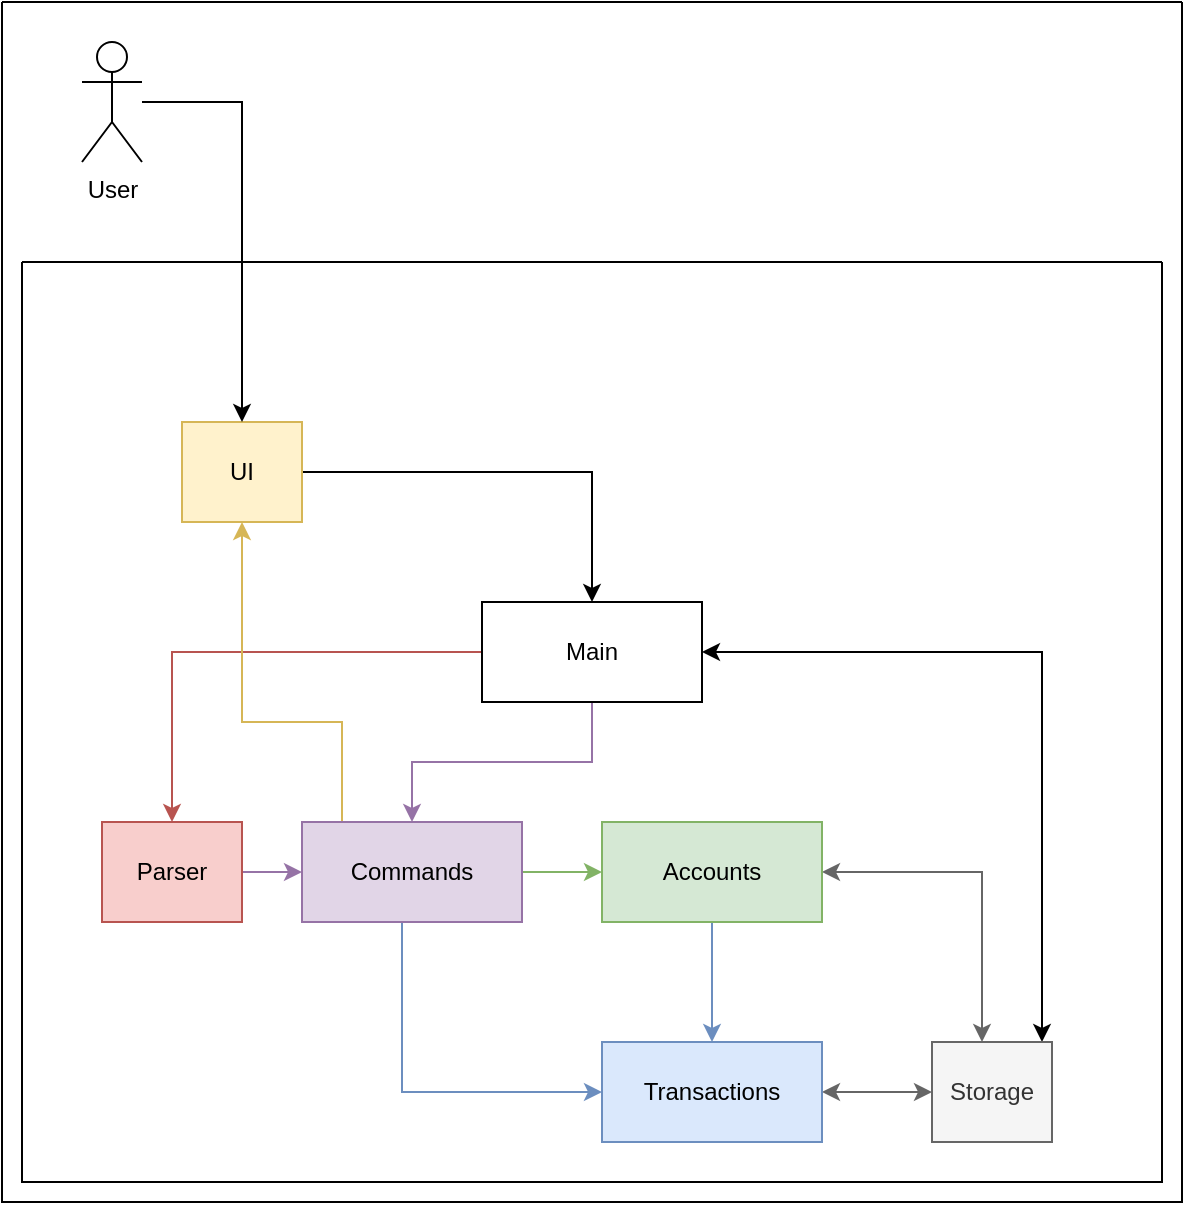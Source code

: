 <mxfile version="21.0.8" type="device"><diagram id="C5RBs43oDa-KdzZeNtuy" name="Page-1"><mxGraphModel dx="1244" dy="700" grid="1" gridSize="10" guides="1" tooltips="1" connect="1" arrows="1" fold="1" page="1" pageScale="1" pageWidth="827" pageHeight="1169" math="0" shadow="0"><root><mxCell id="WIyWlLk6GJQsqaUBKTNV-0"/><mxCell id="WIyWlLk6GJQsqaUBKTNV-1" parent="WIyWlLk6GJQsqaUBKTNV-0"/><mxCell id="FBQQCCu9KdJlfKohbN5o-3" value="" style="swimlane;startSize=0;" vertex="1" parent="WIyWlLk6GJQsqaUBKTNV-1"><mxGeometry x="170" y="260" width="570" height="460" as="geometry"/></mxCell><mxCell id="FBQQCCu9KdJlfKohbN5o-16" style="edgeStyle=orthogonalEdgeStyle;rounded=0;orthogonalLoop=1;jettySize=auto;html=1;fillColor=#e1d5e7;strokeColor=#9673a6;" edge="1" parent="FBQQCCu9KdJlfKohbN5o-3" source="FBQQCCu9KdJlfKohbN5o-4" target="FBQQCCu9KdJlfKohbN5o-13"><mxGeometry relative="1" as="geometry"/></mxCell><mxCell id="FBQQCCu9KdJlfKohbN5o-18" style="edgeStyle=orthogonalEdgeStyle;rounded=0;orthogonalLoop=1;jettySize=auto;html=1;fillColor=#f8cecc;strokeColor=#b85450;" edge="1" parent="FBQQCCu9KdJlfKohbN5o-3" source="FBQQCCu9KdJlfKohbN5o-4" target="FBQQCCu9KdJlfKohbN5o-12"><mxGeometry relative="1" as="geometry"/></mxCell><mxCell id="FBQQCCu9KdJlfKohbN5o-4" value="Main" style="html=1;whiteSpace=wrap;" vertex="1" parent="FBQQCCu9KdJlfKohbN5o-3"><mxGeometry x="230" y="170" width="110" height="50" as="geometry"/></mxCell><mxCell id="FBQQCCu9KdJlfKohbN5o-19" style="edgeStyle=orthogonalEdgeStyle;rounded=0;orthogonalLoop=1;jettySize=auto;html=1;" edge="1" parent="FBQQCCu9KdJlfKohbN5o-3" source="FBQQCCu9KdJlfKohbN5o-7" target="FBQQCCu9KdJlfKohbN5o-4"><mxGeometry relative="1" as="geometry"/></mxCell><mxCell id="FBQQCCu9KdJlfKohbN5o-7" value="UI" style="html=1;whiteSpace=wrap;fillColor=#fff2cc;strokeColor=#d6b656;" vertex="1" parent="FBQQCCu9KdJlfKohbN5o-3"><mxGeometry x="80" y="80" width="60" height="50" as="geometry"/></mxCell><mxCell id="FBQQCCu9KdJlfKohbN5o-22" style="edgeStyle=orthogonalEdgeStyle;rounded=0;orthogonalLoop=1;jettySize=auto;html=1;entryX=1;entryY=0.5;entryDx=0;entryDy=0;startArrow=classic;startFill=1;fillColor=#f5f5f5;strokeColor=#666666;" edge="1" parent="FBQQCCu9KdJlfKohbN5o-3" source="FBQQCCu9KdJlfKohbN5o-11" target="FBQQCCu9KdJlfKohbN5o-14"><mxGeometry relative="1" as="geometry"/></mxCell><mxCell id="FBQQCCu9KdJlfKohbN5o-24" style="edgeStyle=orthogonalEdgeStyle;rounded=0;orthogonalLoop=1;jettySize=auto;html=1;entryX=1;entryY=0.5;entryDx=0;entryDy=0;startArrow=classic;startFill=1;" edge="1" parent="FBQQCCu9KdJlfKohbN5o-3" source="FBQQCCu9KdJlfKohbN5o-11" target="FBQQCCu9KdJlfKohbN5o-4"><mxGeometry relative="1" as="geometry"><Array as="points"><mxPoint x="510" y="195"/></Array></mxGeometry></mxCell><mxCell id="FBQQCCu9KdJlfKohbN5o-29" style="edgeStyle=orthogonalEdgeStyle;rounded=0;orthogonalLoop=1;jettySize=auto;html=1;entryX=1;entryY=0.5;entryDx=0;entryDy=0;startArrow=classic;startFill=1;fillColor=#f5f5f5;strokeColor=#666666;" edge="1" parent="FBQQCCu9KdJlfKohbN5o-3" source="FBQQCCu9KdJlfKohbN5o-11" target="FBQQCCu9KdJlfKohbN5o-15"><mxGeometry relative="1" as="geometry"><Array as="points"><mxPoint x="480" y="305"/></Array></mxGeometry></mxCell><mxCell id="FBQQCCu9KdJlfKohbN5o-11" value="Storage" style="html=1;whiteSpace=wrap;fillColor=#f5f5f5;fontColor=#333333;strokeColor=#666666;" vertex="1" parent="FBQQCCu9KdJlfKohbN5o-3"><mxGeometry x="455" y="390" width="60" height="50" as="geometry"/></mxCell><mxCell id="FBQQCCu9KdJlfKohbN5o-17" style="edgeStyle=orthogonalEdgeStyle;rounded=0;orthogonalLoop=1;jettySize=auto;html=1;fillColor=#e1d5e7;strokeColor=#9673a6;" edge="1" parent="FBQQCCu9KdJlfKohbN5o-3" source="FBQQCCu9KdJlfKohbN5o-12" target="FBQQCCu9KdJlfKohbN5o-13"><mxGeometry relative="1" as="geometry"/></mxCell><mxCell id="FBQQCCu9KdJlfKohbN5o-12" value="Parser" style="html=1;whiteSpace=wrap;fillColor=#f8cecc;strokeColor=#b85450;" vertex="1" parent="FBQQCCu9KdJlfKohbN5o-3"><mxGeometry x="40" y="280" width="70" height="50" as="geometry"/></mxCell><mxCell id="FBQQCCu9KdJlfKohbN5o-21" style="edgeStyle=orthogonalEdgeStyle;rounded=0;orthogonalLoop=1;jettySize=auto;html=1;fillColor=#d5e8d4;strokeColor=#82b366;" edge="1" parent="FBQQCCu9KdJlfKohbN5o-3" source="FBQQCCu9KdJlfKohbN5o-13" target="FBQQCCu9KdJlfKohbN5o-15"><mxGeometry relative="1" as="geometry"/></mxCell><mxCell id="FBQQCCu9KdJlfKohbN5o-31" style="edgeStyle=orthogonalEdgeStyle;rounded=0;orthogonalLoop=1;jettySize=auto;html=1;entryX=0;entryY=0.5;entryDx=0;entryDy=0;fillColor=#dae8fc;strokeColor=#6c8ebf;" edge="1" parent="FBQQCCu9KdJlfKohbN5o-3" source="FBQQCCu9KdJlfKohbN5o-13" target="FBQQCCu9KdJlfKohbN5o-14"><mxGeometry relative="1" as="geometry"><Array as="points"><mxPoint x="190" y="415"/></Array></mxGeometry></mxCell><mxCell id="FBQQCCu9KdJlfKohbN5o-33" style="edgeStyle=orthogonalEdgeStyle;rounded=0;orthogonalLoop=1;jettySize=auto;html=1;entryX=0.5;entryY=1;entryDx=0;entryDy=0;fillColor=#fff2cc;strokeColor=#d6b656;" edge="1" parent="FBQQCCu9KdJlfKohbN5o-3" source="FBQQCCu9KdJlfKohbN5o-13" target="FBQQCCu9KdJlfKohbN5o-7"><mxGeometry relative="1" as="geometry"><Array as="points"><mxPoint x="160" y="230"/><mxPoint x="110" y="230"/></Array></mxGeometry></mxCell><mxCell id="FBQQCCu9KdJlfKohbN5o-13" value="Commands" style="html=1;whiteSpace=wrap;fillColor=#e1d5e7;strokeColor=#9673a6;" vertex="1" parent="FBQQCCu9KdJlfKohbN5o-3"><mxGeometry x="140" y="280" width="110" height="50" as="geometry"/></mxCell><mxCell id="FBQQCCu9KdJlfKohbN5o-14" value="Transactions" style="html=1;whiteSpace=wrap;fillColor=#dae8fc;strokeColor=#6c8ebf;" vertex="1" parent="FBQQCCu9KdJlfKohbN5o-3"><mxGeometry x="290" y="390" width="110" height="50" as="geometry"/></mxCell><mxCell id="FBQQCCu9KdJlfKohbN5o-30" style="edgeStyle=orthogonalEdgeStyle;rounded=0;orthogonalLoop=1;jettySize=auto;html=1;entryX=0.5;entryY=0;entryDx=0;entryDy=0;fillColor=#dae8fc;strokeColor=#6c8ebf;" edge="1" parent="FBQQCCu9KdJlfKohbN5o-3" source="FBQQCCu9KdJlfKohbN5o-15" target="FBQQCCu9KdJlfKohbN5o-14"><mxGeometry relative="1" as="geometry"/></mxCell><mxCell id="FBQQCCu9KdJlfKohbN5o-15" value="Accounts" style="html=1;whiteSpace=wrap;fillColor=#d5e8d4;strokeColor=#82b366;" vertex="1" parent="FBQQCCu9KdJlfKohbN5o-3"><mxGeometry x="290" y="280" width="110" height="50" as="geometry"/></mxCell><mxCell id="FBQQCCu9KdJlfKohbN5o-28" style="edgeStyle=orthogonalEdgeStyle;rounded=0;orthogonalLoop=1;jettySize=auto;html=1;" edge="1" parent="WIyWlLk6GJQsqaUBKTNV-1" source="FBQQCCu9KdJlfKohbN5o-0" target="FBQQCCu9KdJlfKohbN5o-7"><mxGeometry relative="1" as="geometry"/></mxCell><mxCell id="FBQQCCu9KdJlfKohbN5o-0" value="User" style="shape=umlActor;verticalLabelPosition=bottom;verticalAlign=top;html=1;outlineConnect=0;" vertex="1" parent="WIyWlLk6GJQsqaUBKTNV-1"><mxGeometry x="200" y="150" width="30" height="60" as="geometry"/></mxCell><mxCell id="FBQQCCu9KdJlfKohbN5o-34" value="" style="swimlane;startSize=0;" vertex="1" parent="WIyWlLk6GJQsqaUBKTNV-1"><mxGeometry x="160" y="130" width="590" height="600" as="geometry"/></mxCell></root></mxGraphModel></diagram></mxfile>